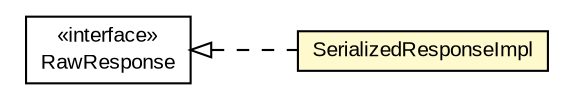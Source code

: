 #!/usr/local/bin/dot
#
# Class diagram 
# Generated by UMLGraph version R5_6-24-gf6e263 (http://www.umlgraph.org/)
#

digraph G {
	edge [fontname="arial",fontsize=10,labelfontname="arial",labelfontsize=10];
	node [fontname="arial",fontsize=10,shape=plaintext];
	nodesep=0.25;
	ranksep=0.5;
	rankdir=LR;
	// io.reinert.requestor.SerializedResponseImpl
	c13268 [label=<<table title="io.reinert.requestor.SerializedResponseImpl" border="0" cellborder="1" cellspacing="0" cellpadding="2" port="p" bgcolor="lemonChiffon" href="./SerializedResponseImpl.html">
		<tr><td><table border="0" cellspacing="0" cellpadding="1">
<tr><td align="center" balign="center"> SerializedResponseImpl </td></tr>
		</table></td></tr>
		</table>>, URL="./SerializedResponseImpl.html", fontname="arial", fontcolor="black", fontsize=10.0];
	// io.reinert.requestor.RawResponse
	c13303 [label=<<table title="io.reinert.requestor.RawResponse" border="0" cellborder="1" cellspacing="0" cellpadding="2" port="p" href="./RawResponse.html">
		<tr><td><table border="0" cellspacing="0" cellpadding="1">
<tr><td align="center" balign="center"> &#171;interface&#187; </td></tr>
<tr><td align="center" balign="center"> RawResponse </td></tr>
		</table></td></tr>
		</table>>, URL="./RawResponse.html", fontname="arial", fontcolor="black", fontsize=10.0];
	//io.reinert.requestor.SerializedResponseImpl implements io.reinert.requestor.RawResponse
	c13303:p -> c13268:p [dir=back,arrowtail=empty,style=dashed];
}


